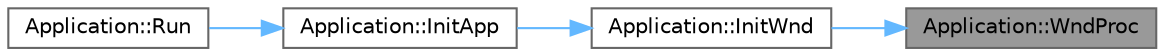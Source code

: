 digraph "Application::WndProc"
{
 // LATEX_PDF_SIZE
  bgcolor="transparent";
  edge [fontname=Helvetica,fontsize=10,labelfontname=Helvetica,labelfontsize=10];
  node [fontname=Helvetica,fontsize=10,shape=box,height=0.2,width=0.4];
  rankdir="RL";
  Node1 [id="Node000001",label="Application::WndProc",height=0.2,width=0.4,color="gray40", fillcolor="grey60", style="filled", fontcolor="black",tooltip="ウィンドウプロシージャのコールバック関数です。"];
  Node1 -> Node2 [id="edge1_Node000001_Node000002",dir="back",color="steelblue1",style="solid",tooltip=" "];
  Node2 [id="Node000002",label="Application::InitWnd",height=0.2,width=0.4,color="grey40", fillcolor="white", style="filled",URL="$class_application.html#af29b8800ec192bb6db8ddbf81ee0e9ca",tooltip="ウィンドウの初期化を行います。"];
  Node2 -> Node3 [id="edge2_Node000002_Node000003",dir="back",color="steelblue1",style="solid",tooltip=" "];
  Node3 [id="Node000003",label="Application::InitApp",height=0.2,width=0.4,color="grey40", fillcolor="white", style="filled",URL="$class_application.html#a8ec7b82edbfab9d2d692c6a7bedc9dce",tooltip="アプリケーションの初期化を行います。"];
  Node3 -> Node4 [id="edge3_Node000003_Node000004",dir="back",color="steelblue1",style="solid",tooltip=" "];
  Node4 [id="Node000004",label="Application::Run",height=0.2,width=0.4,color="grey40", fillcolor="white", style="filled",URL="$class_application.html#aaf09cd6cb412086dc039e28cdb059f0d",tooltip="アプリケーションを実行します。"];
}
